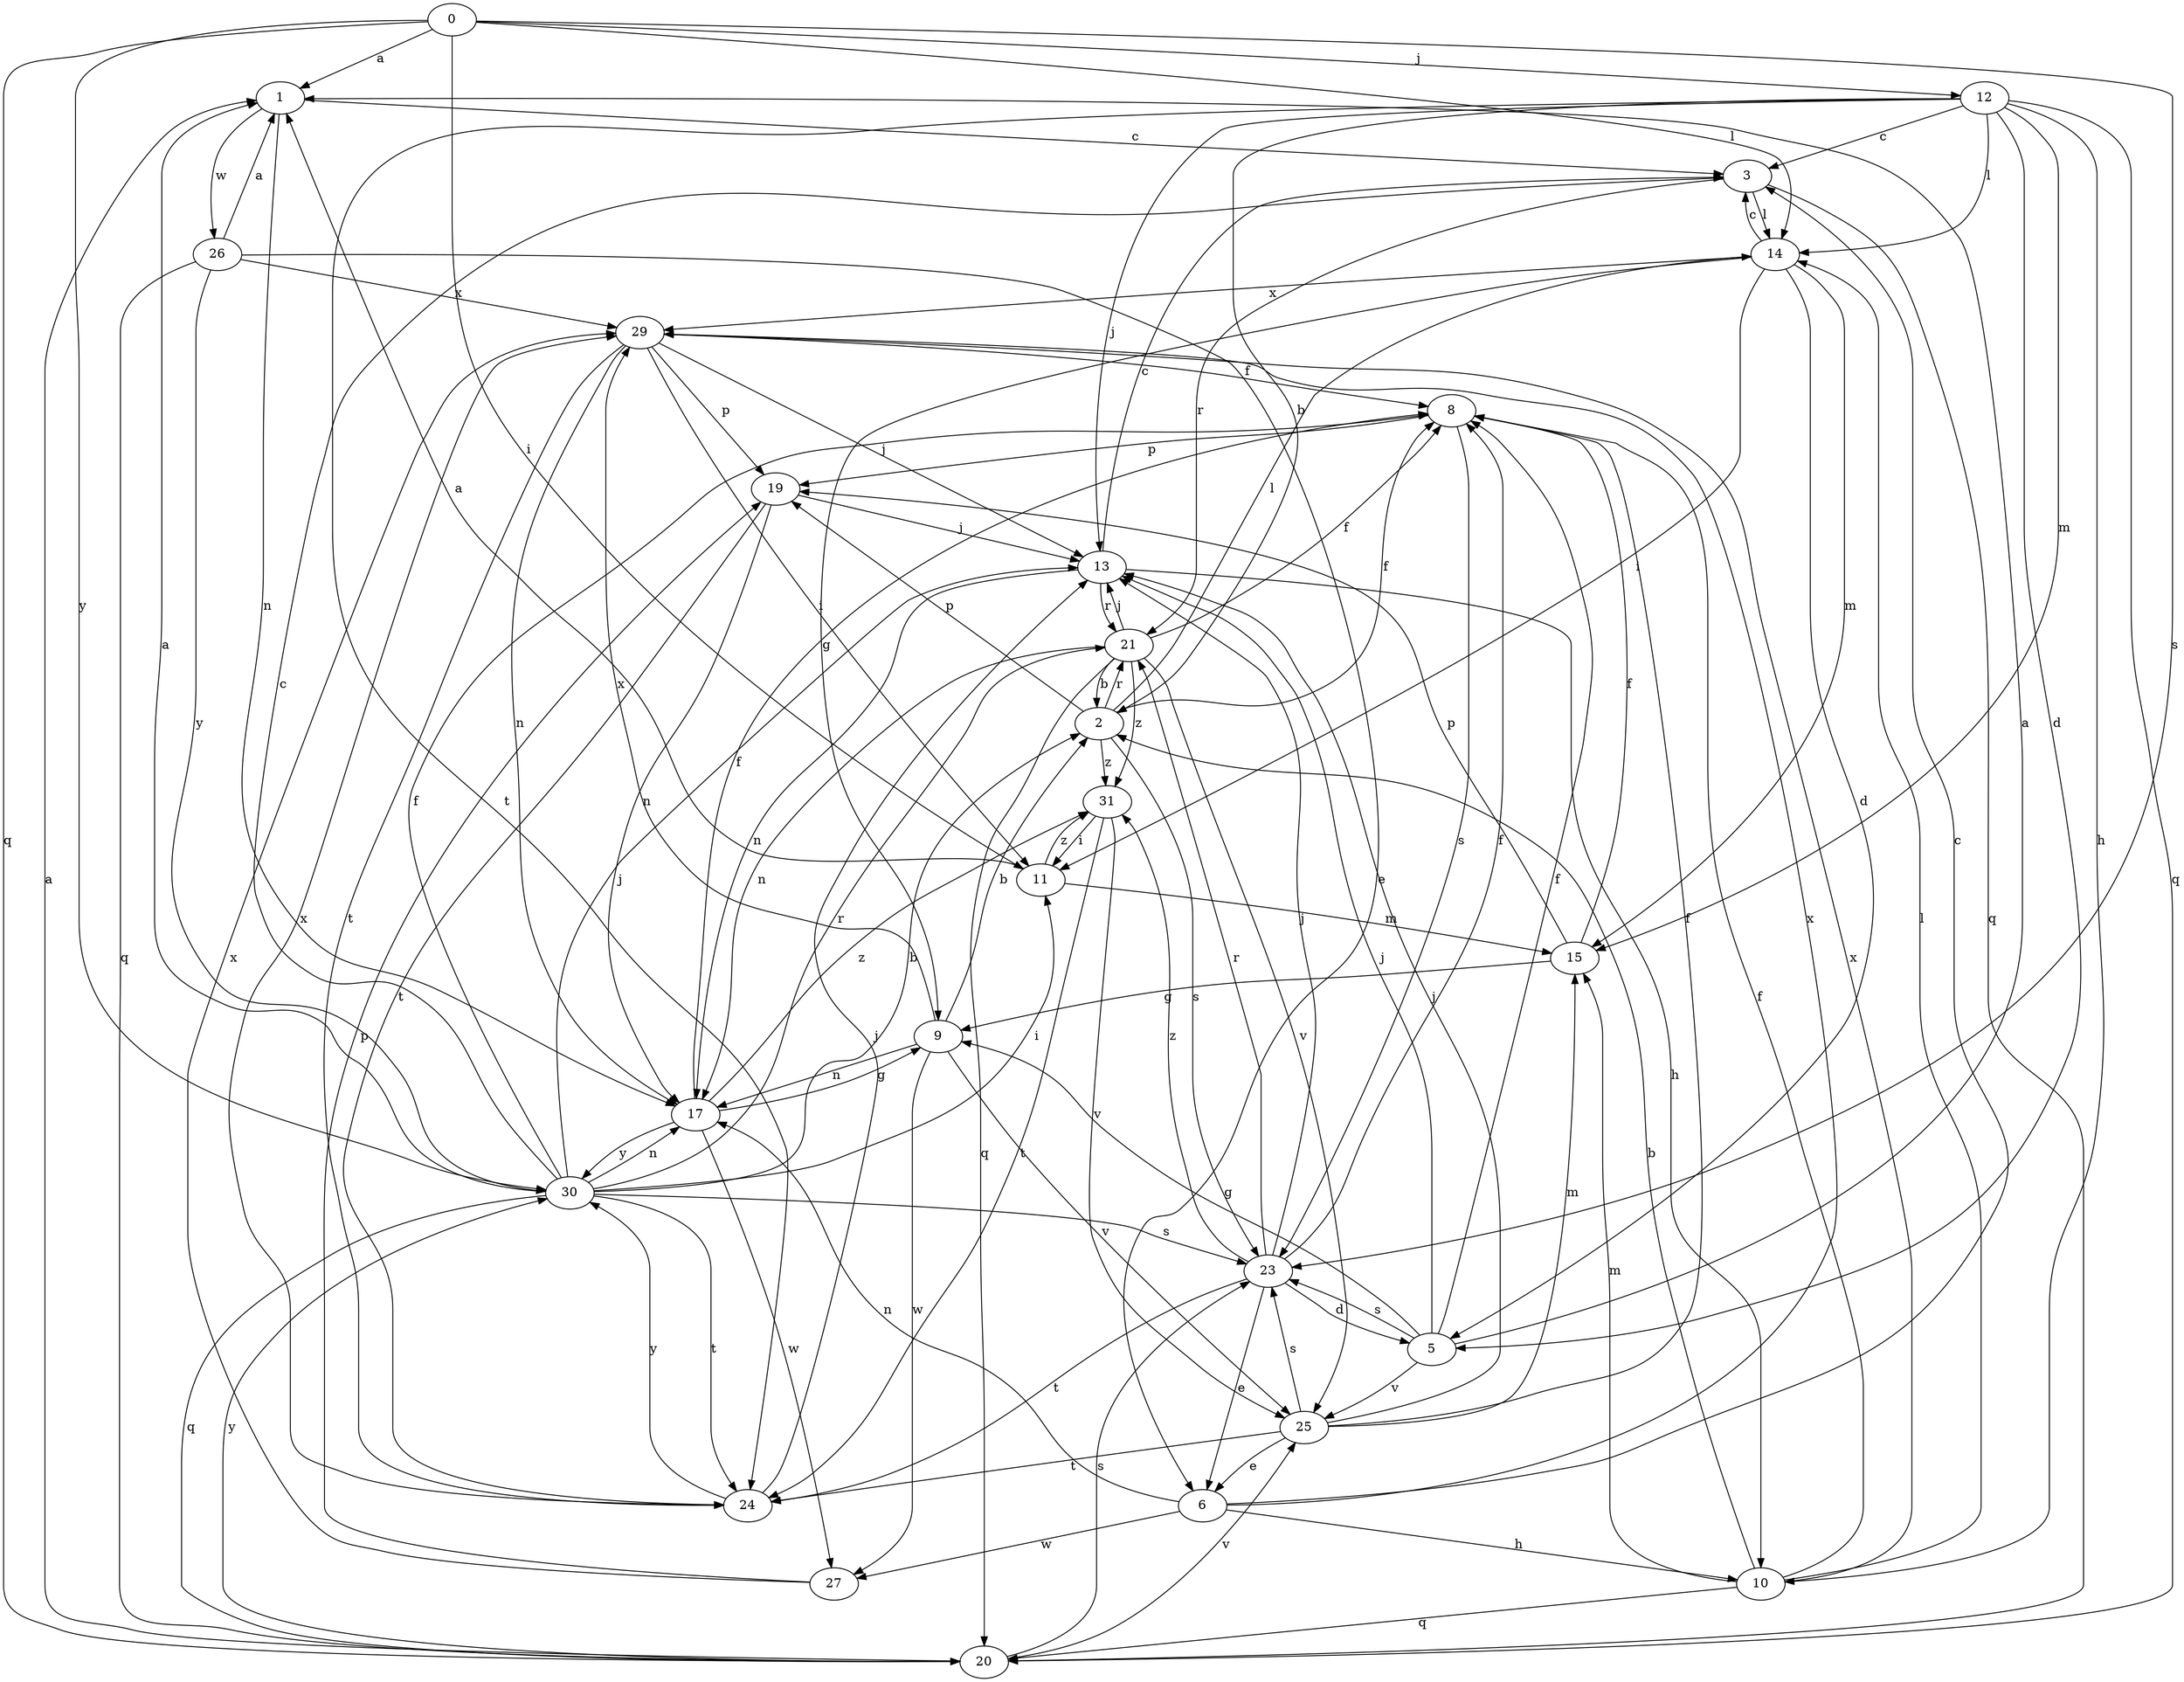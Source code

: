 strict digraph  {
0;
1;
2;
3;
5;
6;
8;
9;
10;
11;
12;
13;
14;
15;
17;
19;
20;
21;
23;
24;
25;
26;
27;
29;
30;
31;
0 -> 1  [label=a];
0 -> 11  [label=i];
0 -> 12  [label=j];
0 -> 14  [label=l];
0 -> 20  [label=q];
0 -> 23  [label=s];
0 -> 30  [label=y];
1 -> 3  [label=c];
1 -> 17  [label=n];
1 -> 26  [label=w];
2 -> 8  [label=f];
2 -> 14  [label=l];
2 -> 19  [label=p];
2 -> 21  [label=r];
2 -> 23  [label=s];
2 -> 31  [label=z];
3 -> 14  [label=l];
3 -> 20  [label=q];
3 -> 21  [label=r];
5 -> 1  [label=a];
5 -> 8  [label=f];
5 -> 9  [label=g];
5 -> 13  [label=j];
5 -> 23  [label=s];
5 -> 25  [label=v];
6 -> 3  [label=c];
6 -> 10  [label=h];
6 -> 17  [label=n];
6 -> 27  [label=w];
6 -> 29  [label=x];
8 -> 19  [label=p];
8 -> 23  [label=s];
9 -> 2  [label=b];
9 -> 17  [label=n];
9 -> 25  [label=v];
9 -> 27  [label=w];
9 -> 29  [label=x];
10 -> 2  [label=b];
10 -> 8  [label=f];
10 -> 14  [label=l];
10 -> 15  [label=m];
10 -> 20  [label=q];
10 -> 29  [label=x];
11 -> 1  [label=a];
11 -> 15  [label=m];
11 -> 31  [label=z];
12 -> 2  [label=b];
12 -> 3  [label=c];
12 -> 5  [label=d];
12 -> 10  [label=h];
12 -> 13  [label=j];
12 -> 14  [label=l];
12 -> 15  [label=m];
12 -> 20  [label=q];
12 -> 24  [label=t];
13 -> 3  [label=c];
13 -> 10  [label=h];
13 -> 17  [label=n];
13 -> 21  [label=r];
14 -> 3  [label=c];
14 -> 5  [label=d];
14 -> 9  [label=g];
14 -> 11  [label=i];
14 -> 15  [label=m];
14 -> 29  [label=x];
15 -> 8  [label=f];
15 -> 9  [label=g];
15 -> 19  [label=p];
17 -> 8  [label=f];
17 -> 9  [label=g];
17 -> 27  [label=w];
17 -> 30  [label=y];
17 -> 31  [label=z];
19 -> 13  [label=j];
19 -> 17  [label=n];
19 -> 24  [label=t];
20 -> 1  [label=a];
20 -> 23  [label=s];
20 -> 25  [label=v];
20 -> 30  [label=y];
21 -> 2  [label=b];
21 -> 8  [label=f];
21 -> 13  [label=j];
21 -> 17  [label=n];
21 -> 20  [label=q];
21 -> 25  [label=v];
21 -> 31  [label=z];
23 -> 5  [label=d];
23 -> 6  [label=e];
23 -> 8  [label=f];
23 -> 13  [label=j];
23 -> 21  [label=r];
23 -> 24  [label=t];
23 -> 31  [label=z];
24 -> 13  [label=j];
24 -> 29  [label=x];
24 -> 30  [label=y];
25 -> 6  [label=e];
25 -> 8  [label=f];
25 -> 13  [label=j];
25 -> 15  [label=m];
25 -> 23  [label=s];
25 -> 24  [label=t];
26 -> 1  [label=a];
26 -> 6  [label=e];
26 -> 20  [label=q];
26 -> 29  [label=x];
26 -> 30  [label=y];
27 -> 19  [label=p];
27 -> 29  [label=x];
29 -> 8  [label=f];
29 -> 11  [label=i];
29 -> 13  [label=j];
29 -> 17  [label=n];
29 -> 19  [label=p];
29 -> 24  [label=t];
30 -> 1  [label=a];
30 -> 2  [label=b];
30 -> 3  [label=c];
30 -> 8  [label=f];
30 -> 11  [label=i];
30 -> 13  [label=j];
30 -> 17  [label=n];
30 -> 20  [label=q];
30 -> 21  [label=r];
30 -> 23  [label=s];
30 -> 24  [label=t];
31 -> 11  [label=i];
31 -> 24  [label=t];
31 -> 25  [label=v];
}
